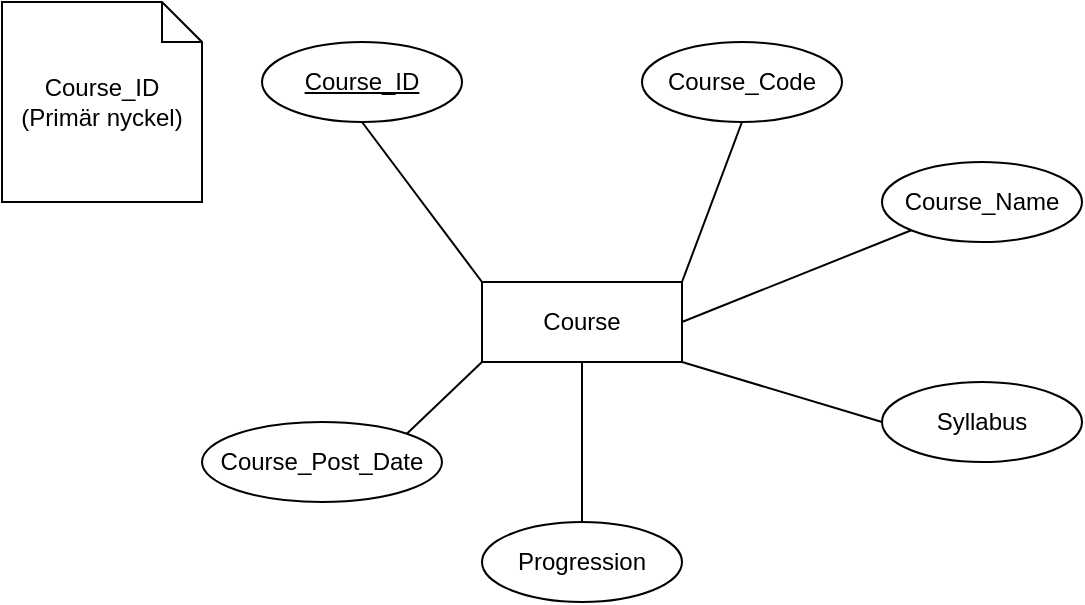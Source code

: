 <mxfile>
    <diagram id="fdsRensAOpx7JTewziiP" name="Page-1">
        <mxGraphModel dx="1474" dy="801" grid="1" gridSize="10" guides="1" tooltips="1" connect="1" arrows="1" fold="1" page="1" pageScale="1" pageWidth="1654" pageHeight="1169" math="0" shadow="0">
            <root>
                <mxCell id="0"/>
                <mxCell id="1" parent="0"/>
                <mxCell id="2" value="Course" style="whiteSpace=wrap;html=1;align=center;" parent="1" vertex="1">
                    <mxGeometry x="430" y="380" width="100" height="40" as="geometry"/>
                </mxCell>
                <mxCell id="4" style="edgeStyle=none;html=1;exitX=0.5;exitY=1;exitDx=0;exitDy=0;entryX=0;entryY=0;entryDx=0;entryDy=0;endArrow=none;endFill=0;" parent="1" source="3" target="2" edge="1">
                    <mxGeometry relative="1" as="geometry"/>
                </mxCell>
                <mxCell id="3" value="Course_ID" style="ellipse;whiteSpace=wrap;html=1;align=center;fontStyle=4;" parent="1" vertex="1">
                    <mxGeometry x="320" y="260" width="100" height="40" as="geometry"/>
                </mxCell>
                <mxCell id="6" style="edgeStyle=none;html=1;exitX=0.5;exitY=1;exitDx=0;exitDy=0;entryX=1;entryY=0;entryDx=0;entryDy=0;endArrow=none;endFill=0;" parent="1" source="5" target="2" edge="1">
                    <mxGeometry relative="1" as="geometry"/>
                </mxCell>
                <mxCell id="5" value="Course_Code" style="ellipse;whiteSpace=wrap;html=1;align=center;" parent="1" vertex="1">
                    <mxGeometry x="510" y="260" width="100" height="40" as="geometry"/>
                </mxCell>
                <mxCell id="8" style="edgeStyle=none;html=1;exitX=0;exitY=1;exitDx=0;exitDy=0;entryX=1;entryY=0.5;entryDx=0;entryDy=0;endArrow=none;endFill=0;" parent="1" source="7" target="2" edge="1">
                    <mxGeometry relative="1" as="geometry"/>
                </mxCell>
                <mxCell id="7" value="Course_Name" style="ellipse;whiteSpace=wrap;html=1;align=center;" parent="1" vertex="1">
                    <mxGeometry x="630" y="320" width="100" height="40" as="geometry"/>
                </mxCell>
                <mxCell id="10" style="edgeStyle=none;html=1;exitX=0;exitY=0.5;exitDx=0;exitDy=0;entryX=1;entryY=1;entryDx=0;entryDy=0;endArrow=none;endFill=0;" parent="1" source="9" target="2" edge="1">
                    <mxGeometry relative="1" as="geometry"/>
                </mxCell>
                <mxCell id="9" value="Syllabus" style="ellipse;whiteSpace=wrap;html=1;align=center;" parent="1" vertex="1">
                    <mxGeometry x="630" y="430" width="100" height="40" as="geometry"/>
                </mxCell>
                <mxCell id="12" style="edgeStyle=none;html=1;exitX=0.5;exitY=0;exitDx=0;exitDy=0;entryX=0.5;entryY=1;entryDx=0;entryDy=0;endArrow=none;endFill=0;" parent="1" source="11" target="2" edge="1">
                    <mxGeometry relative="1" as="geometry"/>
                </mxCell>
                <mxCell id="11" value="Progression" style="ellipse;whiteSpace=wrap;html=1;align=center;" parent="1" vertex="1">
                    <mxGeometry x="430" y="500" width="100" height="40" as="geometry"/>
                </mxCell>
                <mxCell id="14" style="edgeStyle=none;html=1;exitX=1;exitY=0;exitDx=0;exitDy=0;entryX=0;entryY=1;entryDx=0;entryDy=0;endArrow=none;endFill=0;" parent="1" source="13" target="2" edge="1">
                    <mxGeometry relative="1" as="geometry"/>
                </mxCell>
                <mxCell id="13" value="Course_Post_Date" style="ellipse;whiteSpace=wrap;html=1;align=center;" parent="1" vertex="1">
                    <mxGeometry x="290" y="450" width="120" height="40" as="geometry"/>
                </mxCell>
                <mxCell id="15" value="Course_ID (Primär nyckel)" style="shape=note;size=20;whiteSpace=wrap;html=1;" vertex="1" parent="1">
                    <mxGeometry x="190" y="240" width="100" height="100" as="geometry"/>
                </mxCell>
            </root>
        </mxGraphModel>
    </diagram>
</mxfile>